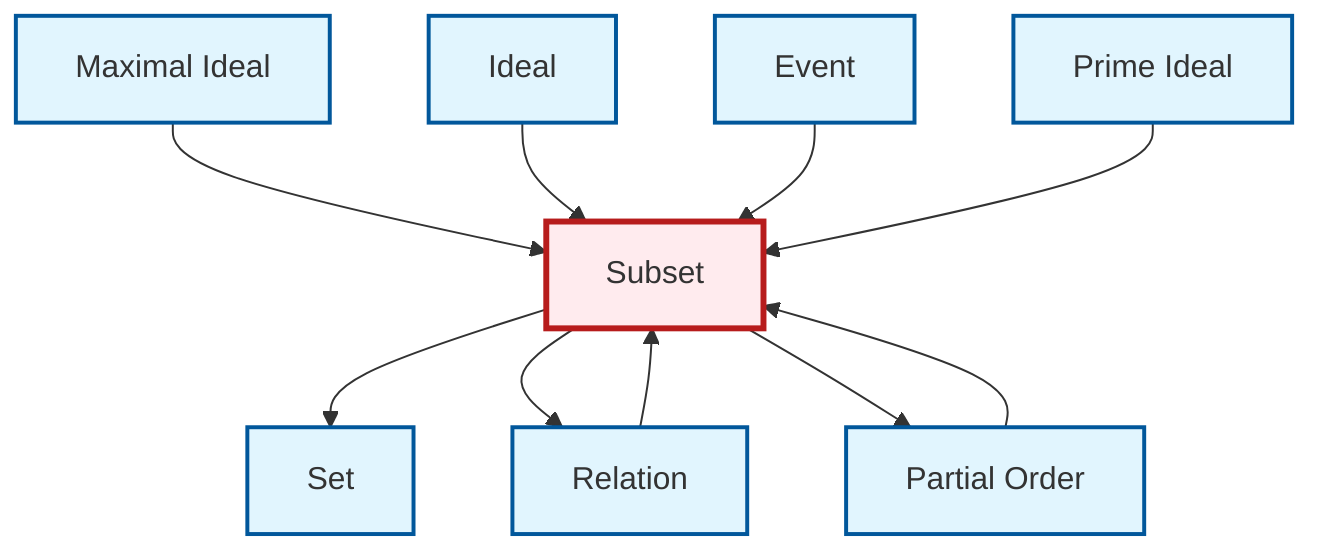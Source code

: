 graph TD
    classDef definition fill:#e1f5fe,stroke:#01579b,stroke-width:2px
    classDef theorem fill:#f3e5f5,stroke:#4a148c,stroke-width:2px
    classDef axiom fill:#fff3e0,stroke:#e65100,stroke-width:2px
    classDef example fill:#e8f5e9,stroke:#1b5e20,stroke-width:2px
    classDef current fill:#ffebee,stroke:#b71c1c,stroke-width:3px
    def-event["Event"]:::definition
    def-maximal-ideal["Maximal Ideal"]:::definition
    def-ideal["Ideal"]:::definition
    def-relation["Relation"]:::definition
    def-subset["Subset"]:::definition
    def-partial-order["Partial Order"]:::definition
    def-set["Set"]:::definition
    def-prime-ideal["Prime Ideal"]:::definition
    def-maximal-ideal --> def-subset
    def-relation --> def-subset
    def-ideal --> def-subset
    def-subset --> def-set
    def-subset --> def-relation
    def-subset --> def-partial-order
    def-event --> def-subset
    def-partial-order --> def-subset
    def-prime-ideal --> def-subset
    class def-subset current